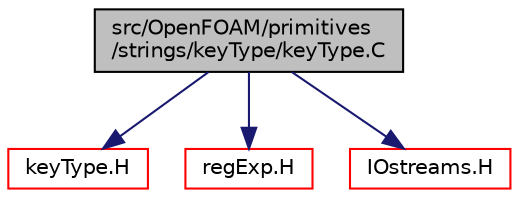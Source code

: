 digraph "src/OpenFOAM/primitives/strings/keyType/keyType.C"
{
  bgcolor="transparent";
  edge [fontname="Helvetica",fontsize="10",labelfontname="Helvetica",labelfontsize="10"];
  node [fontname="Helvetica",fontsize="10",shape=record];
  Node1 [label="src/OpenFOAM/primitives\l/strings/keyType/keyType.C",height=0.2,width=0.4,color="black", fillcolor="grey75", style="filled", fontcolor="black"];
  Node1 -> Node2 [color="midnightblue",fontsize="10",style="solid",fontname="Helvetica"];
  Node2 [label="keyType.H",height=0.2,width=0.4,color="red",URL="$a08986.html"];
  Node1 -> Node3 [color="midnightblue",fontsize="10",style="solid",fontname="Helvetica"];
  Node3 [label="regExp.H",height=0.2,width=0.4,color="red",URL="$a09099.html"];
  Node1 -> Node4 [color="midnightblue",fontsize="10",style="solid",fontname="Helvetica"];
  Node4 [label="IOstreams.H",height=0.2,width=0.4,color="red",URL="$a07803.html",tooltip="Useful combination of include files which define Sin, Sout and Serr and the use of IO streams general..."];
}
